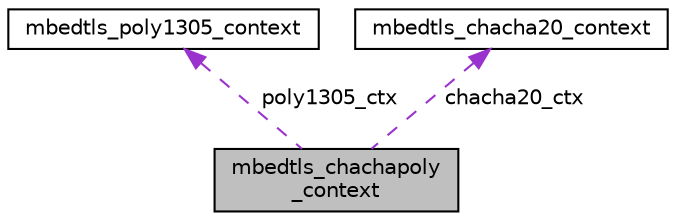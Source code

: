 digraph "mbedtls_chachapoly_context"
{
 // LATEX_PDF_SIZE
  edge [fontname="Helvetica",fontsize="10",labelfontname="Helvetica",labelfontsize="10"];
  node [fontname="Helvetica",fontsize="10",shape=record];
  Node1 [label="mbedtls_chachapoly\l_context",height=0.2,width=0.4,color="black", fillcolor="grey75", style="filled", fontcolor="black",tooltip=" "];
  Node2 -> Node1 [dir="back",color="darkorchid3",fontsize="10",style="dashed",label=" poly1305_ctx" ,fontname="Helvetica"];
  Node2 [label="mbedtls_poly1305_context",height=0.2,width=0.4,color="black", fillcolor="white", style="filled",URL="$dd/d52/structmbedtls__poly1305__context.html",tooltip=" "];
  Node3 -> Node1 [dir="back",color="darkorchid3",fontsize="10",style="dashed",label=" chacha20_ctx" ,fontname="Helvetica"];
  Node3 [label="mbedtls_chacha20_context",height=0.2,width=0.4,color="black", fillcolor="white", style="filled",URL="$dd/dff/structmbedtls__chacha20__context.html",tooltip=" "];
}
